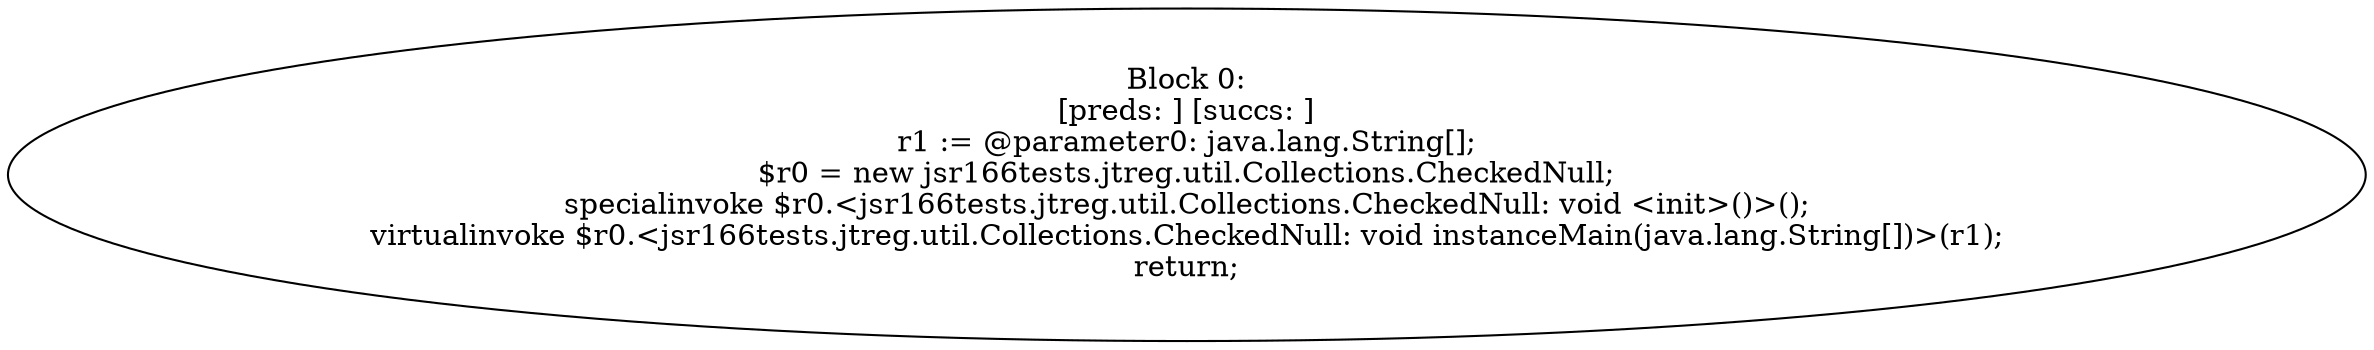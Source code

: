 digraph "unitGraph" {
    "Block 0:
[preds: ] [succs: ]
r1 := @parameter0: java.lang.String[];
$r0 = new jsr166tests.jtreg.util.Collections.CheckedNull;
specialinvoke $r0.<jsr166tests.jtreg.util.Collections.CheckedNull: void <init>()>();
virtualinvoke $r0.<jsr166tests.jtreg.util.Collections.CheckedNull: void instanceMain(java.lang.String[])>(r1);
return;
"
}
